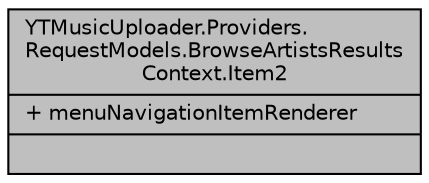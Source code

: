 digraph "YTMusicUploader.Providers.RequestModels.BrowseArtistsResultsContext.Item2"
{
 // LATEX_PDF_SIZE
  edge [fontname="Helvetica",fontsize="10",labelfontname="Helvetica",labelfontsize="10"];
  node [fontname="Helvetica",fontsize="10",shape=record];
  Node1 [label="{YTMusicUploader.Providers.\lRequestModels.BrowseArtistsResults\lContext.Item2\n|+ menuNavigationItemRenderer\l|}",height=0.2,width=0.4,color="black", fillcolor="grey75", style="filled", fontcolor="black",tooltip=" "];
}
